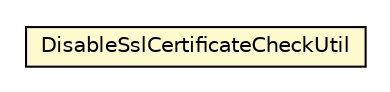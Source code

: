 #!/usr/local/bin/dot
#
# Class diagram 
# Generated by UMLGraph version R5_6-24-gf6e263 (http://www.umlgraph.org/)
#

digraph G {
	edge [fontname="Helvetica",fontsize=10,labelfontname="Helvetica",labelfontsize=10];
	node [fontname="Helvetica",fontsize=10,shape=plaintext];
	nodesep=0.25;
	ranksep=0.5;
	// net.trajano.commons.testing.DisableSslCertificateCheckUtil
	c11 [label=<<table title="net.trajano.commons.testing.DisableSslCertificateCheckUtil" border="0" cellborder="1" cellspacing="0" cellpadding="2" port="p" bgcolor="lemonChiffon" href="./DisableSslCertificateCheckUtil.html">
		<tr><td><table border="0" cellspacing="0" cellpadding="1">
<tr><td align="center" balign="center"> DisableSslCertificateCheckUtil </td></tr>
		</table></td></tr>
		</table>>, URL="./DisableSslCertificateCheckUtil.html", fontname="Helvetica", fontcolor="black", fontsize=10.0];
}

